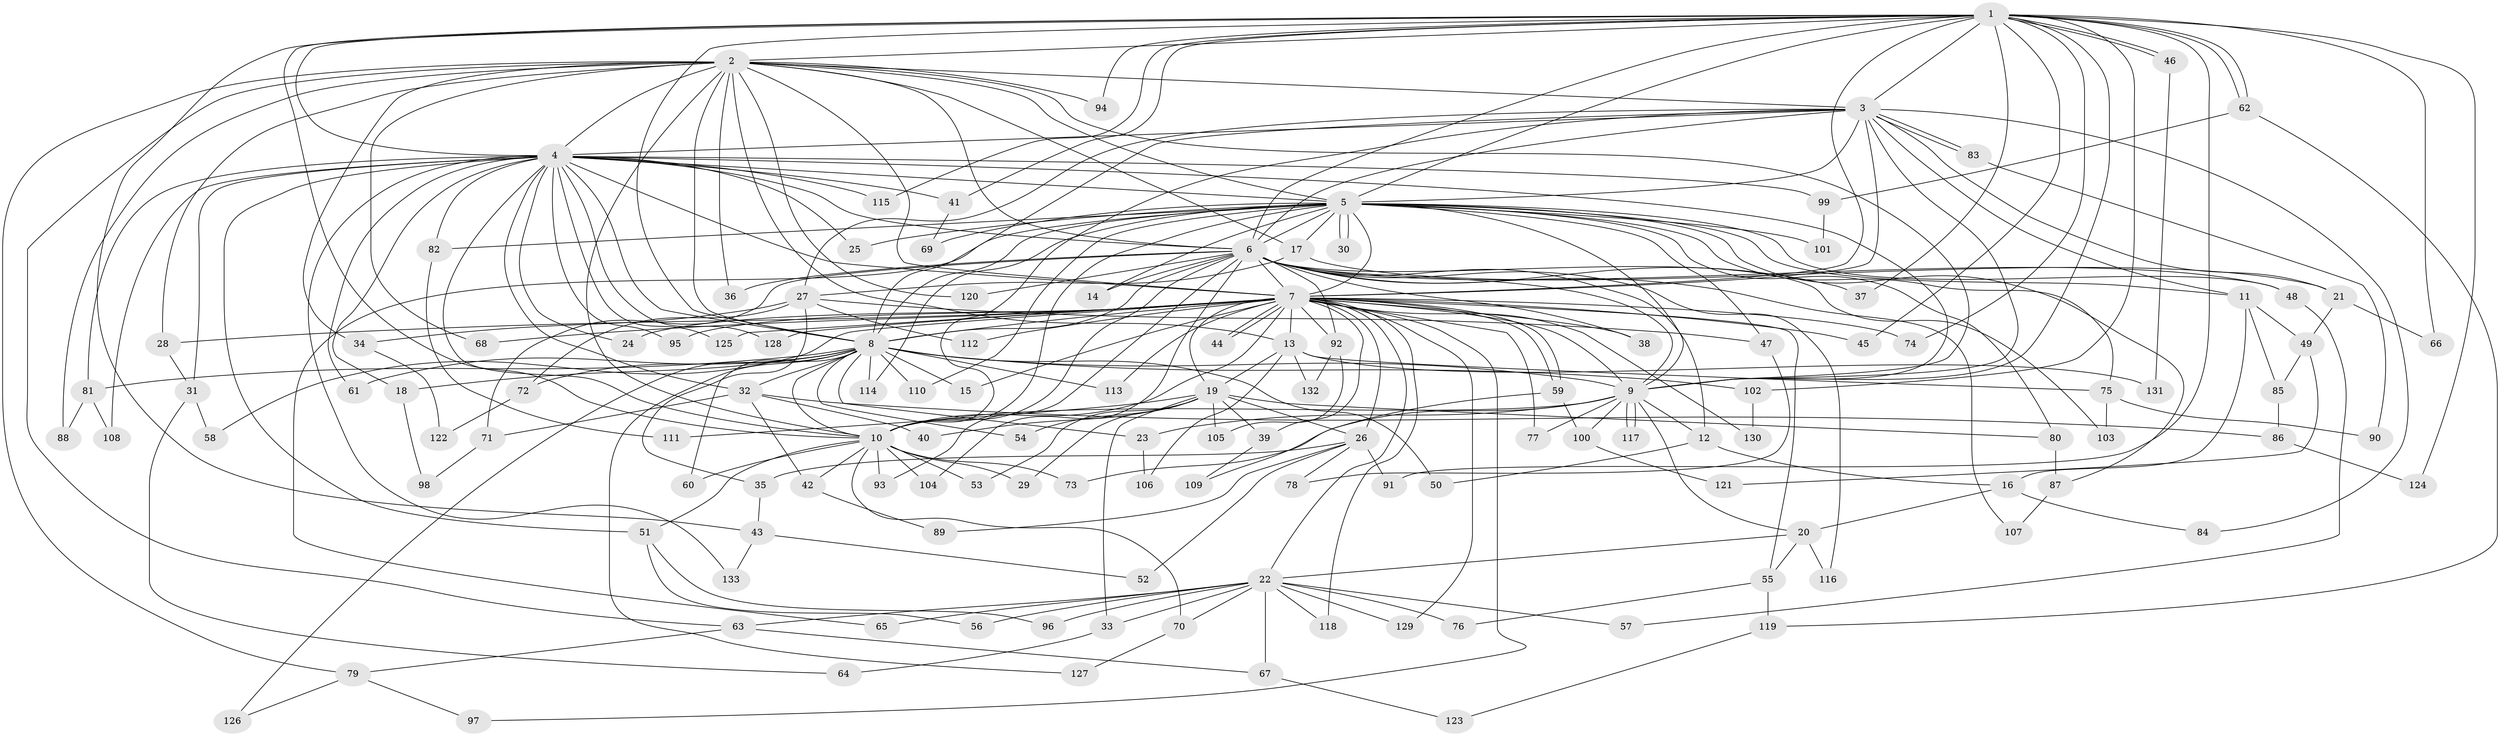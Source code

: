 // coarse degree distribution, {20: 0.0196078431372549, 19: 0.00980392156862745, 30: 0.00980392156862745, 21: 0.00980392156862745, 34: 0.00980392156862745, 26: 0.00980392156862745, 15: 0.00980392156862745, 4: 0.12745098039215685, 3: 0.17647058823529413, 7: 0.0196078431372549, 2: 0.5196078431372549, 12: 0.00980392156862745, 5: 0.029411764705882353, 13: 0.00980392156862745, 6: 0.00980392156862745, 8: 0.00980392156862745, 1: 0.00980392156862745}
// Generated by graph-tools (version 1.1) at 2025/23/03/03/25 07:23:40]
// undirected, 133 vertices, 291 edges
graph export_dot {
graph [start="1"]
  node [color=gray90,style=filled];
  1;
  2;
  3;
  4;
  5;
  6;
  7;
  8;
  9;
  10;
  11;
  12;
  13;
  14;
  15;
  16;
  17;
  18;
  19;
  20;
  21;
  22;
  23;
  24;
  25;
  26;
  27;
  28;
  29;
  30;
  31;
  32;
  33;
  34;
  35;
  36;
  37;
  38;
  39;
  40;
  41;
  42;
  43;
  44;
  45;
  46;
  47;
  48;
  49;
  50;
  51;
  52;
  53;
  54;
  55;
  56;
  57;
  58;
  59;
  60;
  61;
  62;
  63;
  64;
  65;
  66;
  67;
  68;
  69;
  70;
  71;
  72;
  73;
  74;
  75;
  76;
  77;
  78;
  79;
  80;
  81;
  82;
  83;
  84;
  85;
  86;
  87;
  88;
  89;
  90;
  91;
  92;
  93;
  94;
  95;
  96;
  97;
  98;
  99;
  100;
  101;
  102;
  103;
  104;
  105;
  106;
  107;
  108;
  109;
  110;
  111;
  112;
  113;
  114;
  115;
  116;
  117;
  118;
  119;
  120;
  121;
  122;
  123;
  124;
  125;
  126;
  127;
  128;
  129;
  130;
  131;
  132;
  133;
  1 -- 2;
  1 -- 3;
  1 -- 4;
  1 -- 5;
  1 -- 6;
  1 -- 7;
  1 -- 8;
  1 -- 9;
  1 -- 10;
  1 -- 37;
  1 -- 41;
  1 -- 43;
  1 -- 45;
  1 -- 46;
  1 -- 46;
  1 -- 62;
  1 -- 62;
  1 -- 66;
  1 -- 74;
  1 -- 91;
  1 -- 94;
  1 -- 102;
  1 -- 115;
  1 -- 124;
  2 -- 3;
  2 -- 4;
  2 -- 5;
  2 -- 6;
  2 -- 7;
  2 -- 8;
  2 -- 9;
  2 -- 10;
  2 -- 13;
  2 -- 17;
  2 -- 28;
  2 -- 34;
  2 -- 36;
  2 -- 63;
  2 -- 68;
  2 -- 79;
  2 -- 88;
  2 -- 94;
  2 -- 120;
  3 -- 4;
  3 -- 5;
  3 -- 6;
  3 -- 7;
  3 -- 8;
  3 -- 9;
  3 -- 10;
  3 -- 11;
  3 -- 21;
  3 -- 27;
  3 -- 83;
  3 -- 83;
  3 -- 84;
  4 -- 5;
  4 -- 6;
  4 -- 7;
  4 -- 8;
  4 -- 9;
  4 -- 10;
  4 -- 18;
  4 -- 24;
  4 -- 25;
  4 -- 31;
  4 -- 32;
  4 -- 41;
  4 -- 51;
  4 -- 61;
  4 -- 81;
  4 -- 82;
  4 -- 95;
  4 -- 99;
  4 -- 108;
  4 -- 115;
  4 -- 125;
  4 -- 128;
  4 -- 133;
  5 -- 6;
  5 -- 7;
  5 -- 8;
  5 -- 9;
  5 -- 10;
  5 -- 11;
  5 -- 14;
  5 -- 17;
  5 -- 25;
  5 -- 30;
  5 -- 30;
  5 -- 47;
  5 -- 48;
  5 -- 65;
  5 -- 69;
  5 -- 75;
  5 -- 80;
  5 -- 82;
  5 -- 87;
  5 -- 101;
  5 -- 110;
  5 -- 114;
  6 -- 7;
  6 -- 8;
  6 -- 9;
  6 -- 10;
  6 -- 12;
  6 -- 14;
  6 -- 36;
  6 -- 37;
  6 -- 38;
  6 -- 48;
  6 -- 71;
  6 -- 92;
  6 -- 93;
  6 -- 103;
  6 -- 104;
  6 -- 107;
  6 -- 116;
  6 -- 120;
  7 -- 8;
  7 -- 9;
  7 -- 10;
  7 -- 13;
  7 -- 15;
  7 -- 19;
  7 -- 22;
  7 -- 24;
  7 -- 26;
  7 -- 28;
  7 -- 38;
  7 -- 39;
  7 -- 44;
  7 -- 44;
  7 -- 45;
  7 -- 55;
  7 -- 58;
  7 -- 59;
  7 -- 59;
  7 -- 68;
  7 -- 74;
  7 -- 77;
  7 -- 92;
  7 -- 95;
  7 -- 97;
  7 -- 112;
  7 -- 113;
  7 -- 118;
  7 -- 125;
  7 -- 128;
  7 -- 129;
  7 -- 130;
  8 -- 9;
  8 -- 10;
  8 -- 15;
  8 -- 18;
  8 -- 23;
  8 -- 32;
  8 -- 50;
  8 -- 54;
  8 -- 60;
  8 -- 61;
  8 -- 72;
  8 -- 81;
  8 -- 102;
  8 -- 110;
  8 -- 113;
  8 -- 114;
  8 -- 126;
  8 -- 127;
  9 -- 10;
  9 -- 12;
  9 -- 20;
  9 -- 23;
  9 -- 73;
  9 -- 77;
  9 -- 100;
  9 -- 117;
  9 -- 117;
  10 -- 29;
  10 -- 42;
  10 -- 51;
  10 -- 53;
  10 -- 60;
  10 -- 70;
  10 -- 73;
  10 -- 93;
  10 -- 104;
  11 -- 16;
  11 -- 49;
  11 -- 85;
  12 -- 16;
  12 -- 50;
  13 -- 19;
  13 -- 75;
  13 -- 106;
  13 -- 131;
  13 -- 132;
  16 -- 20;
  16 -- 84;
  17 -- 21;
  17 -- 27;
  18 -- 98;
  19 -- 26;
  19 -- 29;
  19 -- 33;
  19 -- 39;
  19 -- 40;
  19 -- 53;
  19 -- 54;
  19 -- 80;
  19 -- 105;
  19 -- 111;
  20 -- 22;
  20 -- 55;
  20 -- 116;
  21 -- 49;
  21 -- 66;
  22 -- 33;
  22 -- 56;
  22 -- 57;
  22 -- 63;
  22 -- 65;
  22 -- 67;
  22 -- 70;
  22 -- 76;
  22 -- 96;
  22 -- 118;
  22 -- 129;
  23 -- 106;
  26 -- 35;
  26 -- 52;
  26 -- 78;
  26 -- 89;
  26 -- 91;
  27 -- 34;
  27 -- 35;
  27 -- 47;
  27 -- 72;
  27 -- 112;
  28 -- 31;
  31 -- 58;
  31 -- 64;
  32 -- 40;
  32 -- 42;
  32 -- 71;
  32 -- 86;
  33 -- 64;
  34 -- 122;
  35 -- 43;
  39 -- 109;
  41 -- 69;
  42 -- 89;
  43 -- 52;
  43 -- 133;
  46 -- 131;
  47 -- 78;
  48 -- 57;
  49 -- 85;
  49 -- 121;
  51 -- 56;
  51 -- 96;
  55 -- 76;
  55 -- 119;
  59 -- 100;
  59 -- 109;
  62 -- 99;
  62 -- 119;
  63 -- 67;
  63 -- 79;
  67 -- 123;
  70 -- 127;
  71 -- 98;
  72 -- 122;
  75 -- 90;
  75 -- 103;
  79 -- 97;
  79 -- 126;
  80 -- 87;
  81 -- 88;
  81 -- 108;
  82 -- 111;
  83 -- 90;
  85 -- 86;
  86 -- 124;
  87 -- 107;
  92 -- 105;
  92 -- 132;
  99 -- 101;
  100 -- 121;
  102 -- 130;
  119 -- 123;
}
